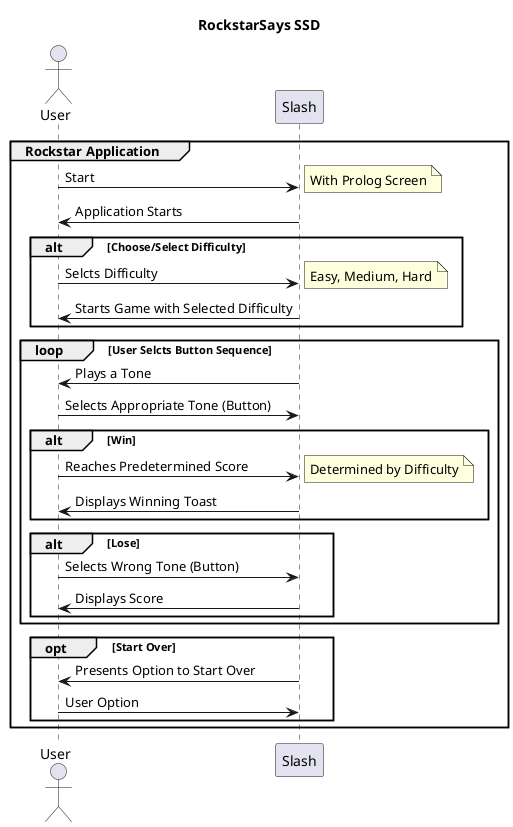 @startuml

title RockstarSays SSD
actor User
participant Slash

group Rockstar Application
User -> Slash: Start
note right: With Prolog Screen
User <- Slash: Application Starts

alt Choose/Select Difficulty
User -> Slash: Selcts Difficulty
note right: Easy, Medium, Hard
User <- Slash: Starts Game with Selected Difficulty
end

loop User Selcts Button Sequence
User <- Slash: Plays a Tone
User -> Slash: Selects Appropriate Tone (Button)

alt Win
User -> Slash: Reaches Predetermined Score
note right: Determined by Difficulty
User <- Slash: Displays Winning Toast
end

alt Lose
User -> Slash: Selects Wrong Tone (Button)
User <- Slash: Displays Score
end

end

opt Start Over
User <- Slash: Presents Option to Start Over
User -> Slash: User Option
end

end

@enduml